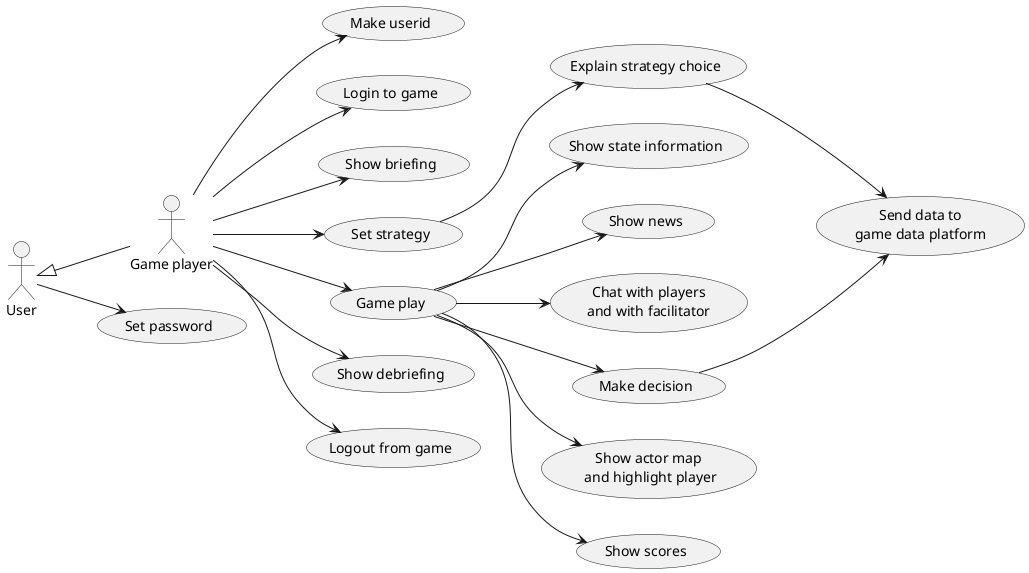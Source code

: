 @startuml
left to right direction
 
"Game player" as GP
User <|-- GP

User --> (Set password)

GP --> (Make userid)
GP --> (Login to game)
GP --> (Show briefing)

GP --> (Set strategy)
(Set strategy) --> (Explain strategy choice)
(Explain strategy choice) --> (Send data to\ngame data platform)

GP --> (Game play)
(Game play) --> (Show state information)
(Game play) --> (Show news)
(Game play) --> (Chat with players\nand with facilitator)
(Game play) --> (Make decision)
(Game play) --> (Show actor map\n and highlight player)
(Game play) --> (Show scores)

(Make decision) --> (Send data to\ngame data platform)

GP --> (Show debriefing)

GP --> (Logout from game)

@enduml
